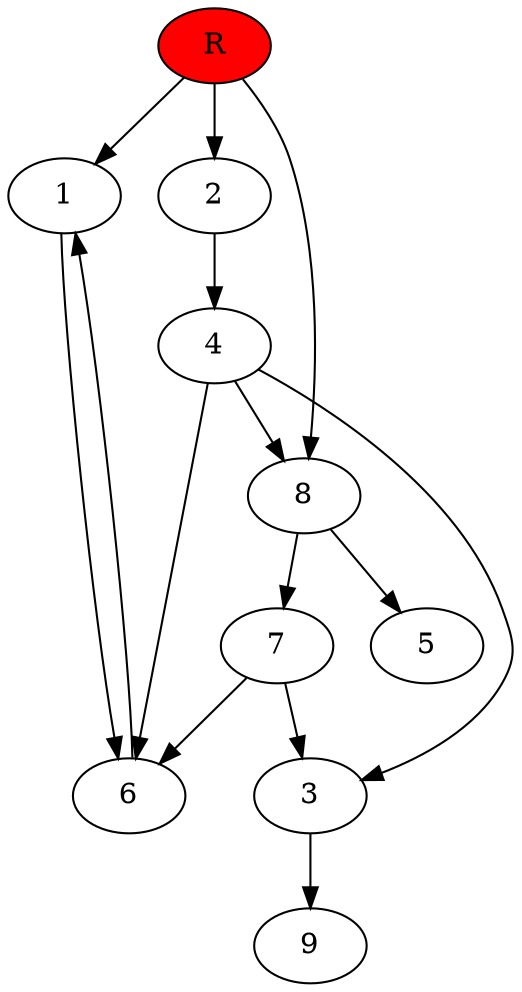 digraph prb20978 {
	1
	2
	3
	4
	5
	6
	7
	8
	R [fillcolor="#ff0000" style=filled]
	1 -> 6
	2 -> 4
	3 -> 9
	4 -> 3
	4 -> 6
	4 -> 8
	6 -> 1
	7 -> 3
	7 -> 6
	8 -> 5
	8 -> 7
	R -> 1
	R -> 2
	R -> 8
}
